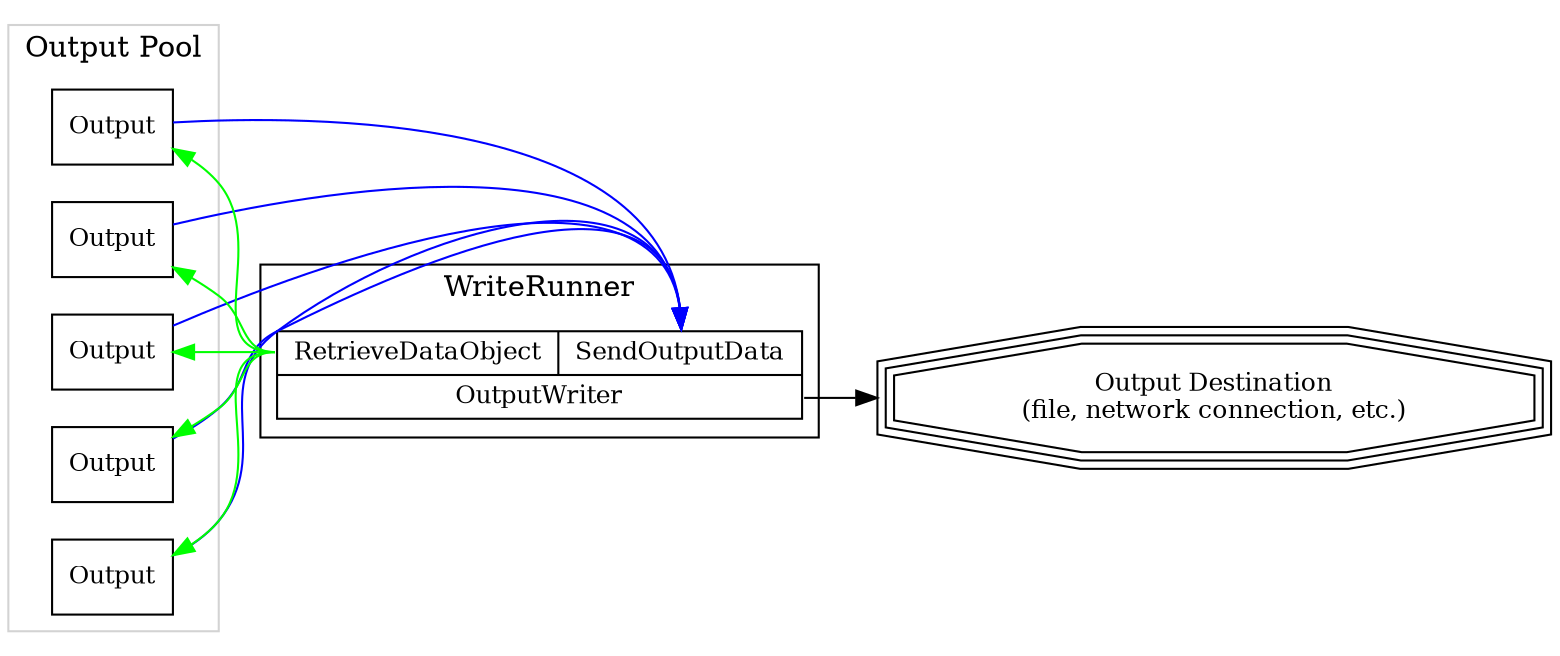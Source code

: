 digraph writerunner {
    rankdir=LR;
    node [fontsize=12, shape=box];
    edge [fontcolor=green];

    subgraph cluster_outputs {
        label="Output Pool";
        color=lightgrey;
        output1 [label="Output"];
        output2 [label="Output"];
        output3 [label="Output"];
        output4 [label="Output"];
        output5 [label="Output"];
    }

    subgraph cluster_writerunner {
        label="WriteRunner"
        node [shape=record];
        writerunner [label="{<retrieve> RetrieveDataObject|<send> SendOutputData}|<writer> OutputWriter"]
    }

    destination [shape=tripleoctagon,label="Output Destination\n(file, network connection, etc.)"]

    writerunner:retrieve -> output1 [color=green];
    writerunner:retrieve -> output2 [color=green];
    writerunner:retrieve -> output3 [color=green];
    writerunner:retrieve -> output4 [color=green];
    writerunner:retrieve -> output5 [color=green];

    output1 -> writerunner:send [color=blue,fontcolor=blue];
    output2 -> writerunner:send [color=blue,fontcolor=blue];
    output3 -> writerunner:send [color=blue,fontcolor=blue];
    output4 -> writerunner:send [color=blue,fontcolor=blue];
    output5 -> writerunner:send [color=blue,fontcolor=blue];

    writerunner:writer -> destination
}